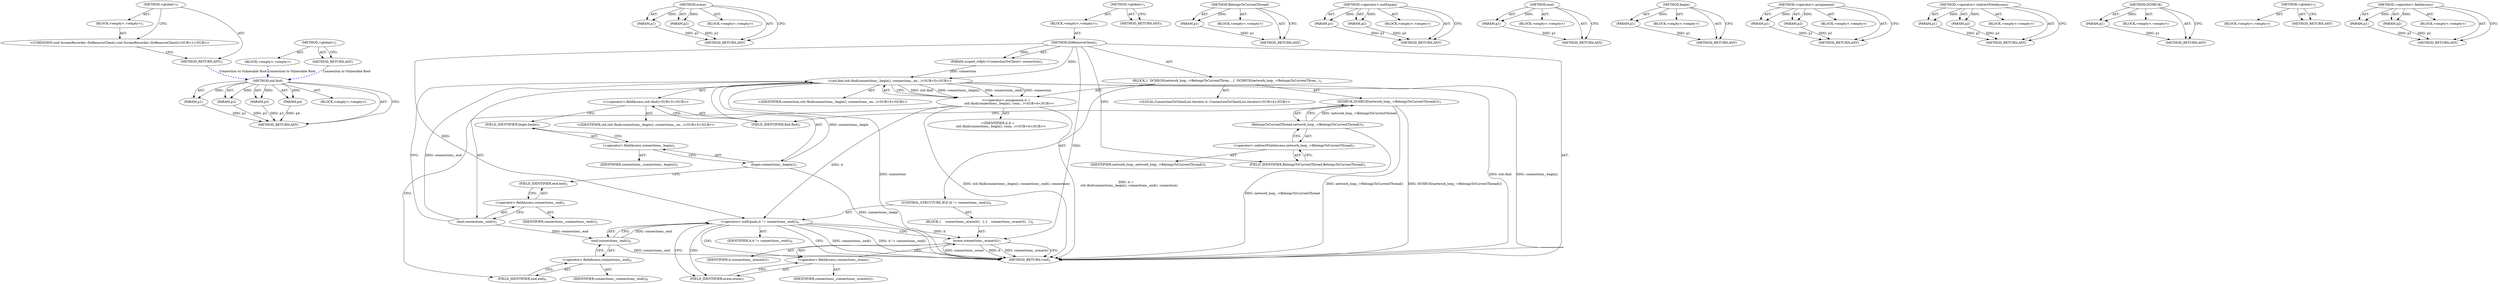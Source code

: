 digraph "&lt;global&gt;" {
vulnerable_82 [label=<(METHOD,std.find)>];
vulnerable_83 [label=<(PARAM,p1)>];
vulnerable_84 [label=<(PARAM,p2)>];
vulnerable_85 [label=<(PARAM,p3)>];
vulnerable_86 [label=<(PARAM,p4)>];
vulnerable_87 [label=<(BLOCK,&lt;empty&gt;,&lt;empty&gt;)>];
vulnerable_88 [label=<(METHOD_RETURN,ANY)>];
vulnerable_107 [label=<(METHOD,erase)>];
vulnerable_108 [label=<(PARAM,p1)>];
vulnerable_109 [label=<(PARAM,p2)>];
vulnerable_110 [label=<(BLOCK,&lt;empty&gt;,&lt;empty&gt;)>];
vulnerable_111 [label=<(METHOD_RETURN,ANY)>];
vulnerable_6 [label=<(METHOD,&lt;global&gt;)<SUB>1</SUB>>];
vulnerable_7 [label=<(BLOCK,&lt;empty&gt;,&lt;empty&gt;)<SUB>1</SUB>>];
vulnerable_8 [label=<(METHOD,DoRemoveClient)<SUB>1</SUB>>];
vulnerable_9 [label=<(PARAM,scoped_refptr&lt;ConnectionToClient&gt; connection)<SUB>2</SUB>>];
vulnerable_10 [label=<(BLOCK,{
  DCHECK(network_loop_-&gt;BelongsToCurrentThrea...,{
  DCHECK(network_loop_-&gt;BelongsToCurrentThrea...)<SUB>2</SUB>>];
vulnerable_11 [label=<(DCHECK,DCHECK(network_loop_-&gt;BelongsToCurrentThread()))<SUB>3</SUB>>];
vulnerable_12 [label=<(BelongsToCurrentThread,network_loop_-&gt;BelongsToCurrentThread())<SUB>3</SUB>>];
vulnerable_13 [label=<(&lt;operator&gt;.indirectFieldAccess,network_loop_-&gt;BelongsToCurrentThread)<SUB>3</SUB>>];
vulnerable_14 [label=<(IDENTIFIER,network_loop_,network_loop_-&gt;BelongsToCurrentThread())<SUB>3</SUB>>];
vulnerable_15 [label=<(FIELD_IDENTIFIER,BelongsToCurrentThread,BelongsToCurrentThread)<SUB>3</SUB>>];
vulnerable_16 [label="<(LOCAL,ConnectionToClientList.iterator it: ConnectionToClientList.iterator)<SUB>4</SUB>>"];
vulnerable_17 [label="<(&lt;operator&gt;.assignment,it =
      std::find(connections_.begin(), conn...)<SUB>4</SUB>>"];
vulnerable_18 [label="<(IDENTIFIER,it,it =
      std::find(connections_.begin(), conn...)<SUB>4</SUB>>"];
vulnerable_19 [label="<(std.find,std::find(connections_.begin(), connections_.en...)<SUB>5</SUB>>"];
vulnerable_20 [label="<(&lt;operator&gt;.fieldAccess,std::find)<SUB>5</SUB>>"];
vulnerable_21 [label="<(IDENTIFIER,std,std::find(connections_.begin(), connections_.en...)<SUB>5</SUB>>"];
vulnerable_22 [label=<(FIELD_IDENTIFIER,find,find)<SUB>5</SUB>>];
vulnerable_23 [label=<(begin,connections_.begin())<SUB>5</SUB>>];
vulnerable_24 [label=<(&lt;operator&gt;.fieldAccess,connections_.begin)<SUB>5</SUB>>];
vulnerable_25 [label=<(IDENTIFIER,connections_,connections_.begin())<SUB>5</SUB>>];
vulnerable_26 [label=<(FIELD_IDENTIFIER,begin,begin)<SUB>5</SUB>>];
vulnerable_27 [label=<(end,connections_.end())<SUB>5</SUB>>];
vulnerable_28 [label=<(&lt;operator&gt;.fieldAccess,connections_.end)<SUB>5</SUB>>];
vulnerable_29 [label=<(IDENTIFIER,connections_,connections_.end())<SUB>5</SUB>>];
vulnerable_30 [label=<(FIELD_IDENTIFIER,end,end)<SUB>5</SUB>>];
vulnerable_31 [label="<(IDENTIFIER,connection,std::find(connections_.begin(), connections_.en...)<SUB>5</SUB>>"];
vulnerable_32 [label=<(CONTROL_STRUCTURE,IF,if (it != connections_.end()))<SUB>6</SUB>>];
vulnerable_33 [label=<(&lt;operator&gt;.notEquals,it != connections_.end())<SUB>6</SUB>>];
vulnerable_34 [label=<(IDENTIFIER,it,it != connections_.end())<SUB>6</SUB>>];
vulnerable_35 [label=<(end,connections_.end())<SUB>6</SUB>>];
vulnerable_36 [label=<(&lt;operator&gt;.fieldAccess,connections_.end)<SUB>6</SUB>>];
vulnerable_37 [label=<(IDENTIFIER,connections_,connections_.end())<SUB>6</SUB>>];
vulnerable_38 [label=<(FIELD_IDENTIFIER,end,end)<SUB>6</SUB>>];
vulnerable_39 [label=<(BLOCK,{
    connections_.erase(it);
  },{
    connections_.erase(it);
  })<SUB>6</SUB>>];
vulnerable_40 [label=<(erase,connections_.erase(it))<SUB>7</SUB>>];
vulnerable_41 [label=<(&lt;operator&gt;.fieldAccess,connections_.erase)<SUB>7</SUB>>];
vulnerable_42 [label=<(IDENTIFIER,connections_,connections_.erase(it))<SUB>7</SUB>>];
vulnerable_43 [label=<(FIELD_IDENTIFIER,erase,erase)<SUB>7</SUB>>];
vulnerable_44 [label=<(IDENTIFIER,it,connections_.erase(it))<SUB>7</SUB>>];
vulnerable_45 [label=<(METHOD_RETURN,void)<SUB>1</SUB>>];
vulnerable_47 [label=<(METHOD_RETURN,ANY)<SUB>1</SUB>>];
vulnerable_68 [label=<(METHOD,BelongsToCurrentThread)>];
vulnerable_69 [label=<(PARAM,p1)>];
vulnerable_70 [label=<(BLOCK,&lt;empty&gt;,&lt;empty&gt;)>];
vulnerable_71 [label=<(METHOD_RETURN,ANY)>];
vulnerable_102 [label=<(METHOD,&lt;operator&gt;.notEquals)>];
vulnerable_103 [label=<(PARAM,p1)>];
vulnerable_104 [label=<(PARAM,p2)>];
vulnerable_105 [label=<(BLOCK,&lt;empty&gt;,&lt;empty&gt;)>];
vulnerable_106 [label=<(METHOD_RETURN,ANY)>];
vulnerable_98 [label=<(METHOD,end)>];
vulnerable_99 [label=<(PARAM,p1)>];
vulnerable_100 [label=<(BLOCK,&lt;empty&gt;,&lt;empty&gt;)>];
vulnerable_101 [label=<(METHOD_RETURN,ANY)>];
vulnerable_94 [label=<(METHOD,begin)>];
vulnerable_95 [label=<(PARAM,p1)>];
vulnerable_96 [label=<(BLOCK,&lt;empty&gt;,&lt;empty&gt;)>];
vulnerable_97 [label=<(METHOD_RETURN,ANY)>];
vulnerable_77 [label=<(METHOD,&lt;operator&gt;.assignment)>];
vulnerable_78 [label=<(PARAM,p1)>];
vulnerable_79 [label=<(PARAM,p2)>];
vulnerable_80 [label=<(BLOCK,&lt;empty&gt;,&lt;empty&gt;)>];
vulnerable_81 [label=<(METHOD_RETURN,ANY)>];
vulnerable_72 [label=<(METHOD,&lt;operator&gt;.indirectFieldAccess)>];
vulnerable_73 [label=<(PARAM,p1)>];
vulnerable_74 [label=<(PARAM,p2)>];
vulnerable_75 [label=<(BLOCK,&lt;empty&gt;,&lt;empty&gt;)>];
vulnerable_76 [label=<(METHOD_RETURN,ANY)>];
vulnerable_64 [label=<(METHOD,DCHECK)>];
vulnerable_65 [label=<(PARAM,p1)>];
vulnerable_66 [label=<(BLOCK,&lt;empty&gt;,&lt;empty&gt;)>];
vulnerable_67 [label=<(METHOD_RETURN,ANY)>];
vulnerable_58 [label=<(METHOD,&lt;global&gt;)<SUB>1</SUB>>];
vulnerable_59 [label=<(BLOCK,&lt;empty&gt;,&lt;empty&gt;)>];
vulnerable_60 [label=<(METHOD_RETURN,ANY)>];
vulnerable_89 [label=<(METHOD,&lt;operator&gt;.fieldAccess)>];
vulnerable_90 [label=<(PARAM,p1)>];
vulnerable_91 [label=<(PARAM,p2)>];
vulnerable_92 [label=<(BLOCK,&lt;empty&gt;,&lt;empty&gt;)>];
vulnerable_93 [label=<(METHOD_RETURN,ANY)>];
fixed_6 [label=<(METHOD,&lt;global&gt;)<SUB>1</SUB>>];
fixed_7 [label=<(BLOCK,&lt;empty&gt;,&lt;empty&gt;)<SUB>1</SUB>>];
fixed_8 [label="<(UNKNOWN,void ScreenRecorder::DoRemoveClient(,void ScreenRecorder::DoRemoveClient()<SUB>1</SUB>>"];
fixed_9 [label=<(METHOD_RETURN,ANY)<SUB>1</SUB>>];
fixed_14 [label=<(METHOD,&lt;global&gt;)<SUB>1</SUB>>];
fixed_15 [label=<(BLOCK,&lt;empty&gt;,&lt;empty&gt;)>];
fixed_16 [label=<(METHOD_RETURN,ANY)>];
vulnerable_82 -> vulnerable_83  [key=0, label="AST: "];
vulnerable_82 -> vulnerable_83  [key=1, label="DDG: "];
vulnerable_82 -> vulnerable_87  [key=0, label="AST: "];
vulnerable_82 -> vulnerable_84  [key=0, label="AST: "];
vulnerable_82 -> vulnerable_84  [key=1, label="DDG: "];
vulnerable_82 -> vulnerable_88  [key=0, label="AST: "];
vulnerable_82 -> vulnerable_88  [key=1, label="CFG: "];
vulnerable_82 -> vulnerable_85  [key=0, label="AST: "];
vulnerable_82 -> vulnerable_85  [key=1, label="DDG: "];
vulnerable_82 -> vulnerable_86  [key=0, label="AST: "];
vulnerable_82 -> vulnerable_86  [key=1, label="DDG: "];
vulnerable_83 -> vulnerable_88  [key=0, label="DDG: p1"];
vulnerable_84 -> vulnerable_88  [key=0, label="DDG: p2"];
vulnerable_85 -> vulnerable_88  [key=0, label="DDG: p3"];
vulnerable_86 -> vulnerable_88  [key=0, label="DDG: p4"];
vulnerable_107 -> vulnerable_108  [key=0, label="AST: "];
vulnerable_107 -> vulnerable_108  [key=1, label="DDG: "];
vulnerable_107 -> vulnerable_110  [key=0, label="AST: "];
vulnerable_107 -> vulnerable_109  [key=0, label="AST: "];
vulnerable_107 -> vulnerable_109  [key=1, label="DDG: "];
vulnerable_107 -> vulnerable_111  [key=0, label="AST: "];
vulnerable_107 -> vulnerable_111  [key=1, label="CFG: "];
vulnerable_108 -> vulnerable_111  [key=0, label="DDG: p1"];
vulnerable_109 -> vulnerable_111  [key=0, label="DDG: p2"];
vulnerable_6 -> vulnerable_7  [key=0, label="AST: "];
vulnerable_6 -> vulnerable_47  [key=0, label="AST: "];
vulnerable_6 -> vulnerable_47  [key=1, label="CFG: "];
vulnerable_7 -> vulnerable_8  [key=0, label="AST: "];
vulnerable_8 -> vulnerable_9  [key=0, label="AST: "];
vulnerable_8 -> vulnerable_9  [key=1, label="DDG: "];
vulnerable_8 -> vulnerable_10  [key=0, label="AST: "];
vulnerable_8 -> vulnerable_45  [key=0, label="AST: "];
vulnerable_8 -> vulnerable_15  [key=0, label="CFG: "];
vulnerable_8 -> vulnerable_19  [key=0, label="DDG: "];
vulnerable_8 -> vulnerable_33  [key=0, label="DDG: "];
vulnerable_8 -> vulnerable_40  [key=0, label="DDG: "];
vulnerable_9 -> vulnerable_19  [key=0, label="DDG: connection"];
vulnerable_10 -> vulnerable_11  [key=0, label="AST: "];
vulnerable_10 -> vulnerable_16  [key=0, label="AST: "];
vulnerable_10 -> vulnerable_17  [key=0, label="AST: "];
vulnerable_10 -> vulnerable_32  [key=0, label="AST: "];
vulnerable_11 -> vulnerable_12  [key=0, label="AST: "];
vulnerable_11 -> vulnerable_22  [key=0, label="CFG: "];
vulnerable_11 -> vulnerable_45  [key=0, label="DDG: network_loop_-&gt;BelongsToCurrentThread()"];
vulnerable_11 -> vulnerable_45  [key=1, label="DDG: DCHECK(network_loop_-&gt;BelongsToCurrentThread())"];
vulnerable_12 -> vulnerable_13  [key=0, label="AST: "];
vulnerable_12 -> vulnerable_11  [key=0, label="CFG: "];
vulnerable_12 -> vulnerable_11  [key=1, label="DDG: network_loop_-&gt;BelongsToCurrentThread"];
vulnerable_12 -> vulnerable_45  [key=0, label="DDG: network_loop_-&gt;BelongsToCurrentThread"];
vulnerable_13 -> vulnerable_14  [key=0, label="AST: "];
vulnerable_13 -> vulnerable_15  [key=0, label="AST: "];
vulnerable_13 -> vulnerable_12  [key=0, label="CFG: "];
vulnerable_15 -> vulnerable_13  [key=0, label="CFG: "];
vulnerable_17 -> vulnerable_18  [key=0, label="AST: "];
vulnerable_17 -> vulnerable_19  [key=0, label="AST: "];
vulnerable_17 -> vulnerable_38  [key=0, label="CFG: "];
vulnerable_17 -> vulnerable_45  [key=0, label="DDG: std::find(connections_.begin(), connections_.end(), connection)"];
vulnerable_17 -> vulnerable_45  [key=1, label="DDG: it =
      std::find(connections_.begin(), connections_.end(), connection)"];
vulnerable_17 -> vulnerable_33  [key=0, label="DDG: it"];
vulnerable_19 -> vulnerable_20  [key=0, label="AST: "];
vulnerable_19 -> vulnerable_23  [key=0, label="AST: "];
vulnerable_19 -> vulnerable_27  [key=0, label="AST: "];
vulnerable_19 -> vulnerable_31  [key=0, label="AST: "];
vulnerable_19 -> vulnerable_17  [key=0, label="CFG: "];
vulnerable_19 -> vulnerable_17  [key=1, label="DDG: std::find"];
vulnerable_19 -> vulnerable_17  [key=2, label="DDG: connections_.begin()"];
vulnerable_19 -> vulnerable_17  [key=3, label="DDG: connections_.end()"];
vulnerable_19 -> vulnerable_17  [key=4, label="DDG: connection"];
vulnerable_19 -> vulnerable_45  [key=0, label="DDG: std::find"];
vulnerable_19 -> vulnerable_45  [key=1, label="DDG: connections_.begin()"];
vulnerable_19 -> vulnerable_45  [key=2, label="DDG: connection"];
vulnerable_20 -> vulnerable_21  [key=0, label="AST: "];
vulnerable_20 -> vulnerable_22  [key=0, label="AST: "];
vulnerable_20 -> vulnerable_26  [key=0, label="CFG: "];
vulnerable_22 -> vulnerable_20  [key=0, label="CFG: "];
vulnerable_23 -> vulnerable_24  [key=0, label="AST: "];
vulnerable_23 -> vulnerable_30  [key=0, label="CFG: "];
vulnerable_23 -> vulnerable_45  [key=0, label="DDG: connections_.begin"];
vulnerable_23 -> vulnerable_19  [key=0, label="DDG: connections_.begin"];
vulnerable_24 -> vulnerable_25  [key=0, label="AST: "];
vulnerable_24 -> vulnerable_26  [key=0, label="AST: "];
vulnerable_24 -> vulnerable_23  [key=0, label="CFG: "];
vulnerable_26 -> vulnerable_24  [key=0, label="CFG: "];
vulnerable_27 -> vulnerable_28  [key=0, label="AST: "];
vulnerable_27 -> vulnerable_19  [key=0, label="CFG: "];
vulnerable_27 -> vulnerable_19  [key=1, label="DDG: connections_.end"];
vulnerable_27 -> vulnerable_35  [key=0, label="DDG: connections_.end"];
vulnerable_28 -> vulnerable_29  [key=0, label="AST: "];
vulnerable_28 -> vulnerable_30  [key=0, label="AST: "];
vulnerable_28 -> vulnerable_27  [key=0, label="CFG: "];
vulnerable_30 -> vulnerable_28  [key=0, label="CFG: "];
vulnerable_32 -> vulnerable_33  [key=0, label="AST: "];
vulnerable_32 -> vulnerable_39  [key=0, label="AST: "];
vulnerable_33 -> vulnerable_34  [key=0, label="AST: "];
vulnerable_33 -> vulnerable_35  [key=0, label="AST: "];
vulnerable_33 -> vulnerable_45  [key=0, label="CFG: "];
vulnerable_33 -> vulnerable_45  [key=1, label="DDG: connections_.end()"];
vulnerable_33 -> vulnerable_45  [key=2, label="DDG: it != connections_.end()"];
vulnerable_33 -> vulnerable_43  [key=0, label="CFG: "];
vulnerable_33 -> vulnerable_43  [key=1, label="CDG: "];
vulnerable_33 -> vulnerable_40  [key=0, label="DDG: it"];
vulnerable_33 -> vulnerable_40  [key=1, label="CDG: "];
vulnerable_33 -> vulnerable_41  [key=0, label="CDG: "];
vulnerable_35 -> vulnerable_36  [key=0, label="AST: "];
vulnerable_35 -> vulnerable_33  [key=0, label="CFG: "];
vulnerable_35 -> vulnerable_33  [key=1, label="DDG: connections_.end"];
vulnerable_35 -> vulnerable_45  [key=0, label="DDG: connections_.end"];
vulnerable_36 -> vulnerable_37  [key=0, label="AST: "];
vulnerable_36 -> vulnerable_38  [key=0, label="AST: "];
vulnerable_36 -> vulnerable_35  [key=0, label="CFG: "];
vulnerable_38 -> vulnerable_36  [key=0, label="CFG: "];
vulnerable_39 -> vulnerable_40  [key=0, label="AST: "];
vulnerable_40 -> vulnerable_41  [key=0, label="AST: "];
vulnerable_40 -> vulnerable_44  [key=0, label="AST: "];
vulnerable_40 -> vulnerable_45  [key=0, label="CFG: "];
vulnerable_40 -> vulnerable_45  [key=1, label="DDG: connections_.erase"];
vulnerable_40 -> vulnerable_45  [key=2, label="DDG: it"];
vulnerable_40 -> vulnerable_45  [key=3, label="DDG: connections_.erase(it)"];
vulnerable_41 -> vulnerable_42  [key=0, label="AST: "];
vulnerable_41 -> vulnerable_43  [key=0, label="AST: "];
vulnerable_41 -> vulnerable_40  [key=0, label="CFG: "];
vulnerable_43 -> vulnerable_41  [key=0, label="CFG: "];
vulnerable_68 -> vulnerable_69  [key=0, label="AST: "];
vulnerable_68 -> vulnerable_69  [key=1, label="DDG: "];
vulnerable_68 -> vulnerable_70  [key=0, label="AST: "];
vulnerable_68 -> vulnerable_71  [key=0, label="AST: "];
vulnerable_68 -> vulnerable_71  [key=1, label="CFG: "];
vulnerable_69 -> vulnerable_71  [key=0, label="DDG: p1"];
vulnerable_102 -> vulnerable_103  [key=0, label="AST: "];
vulnerable_102 -> vulnerable_103  [key=1, label="DDG: "];
vulnerable_102 -> vulnerable_105  [key=0, label="AST: "];
vulnerable_102 -> vulnerable_104  [key=0, label="AST: "];
vulnerable_102 -> vulnerable_104  [key=1, label="DDG: "];
vulnerable_102 -> vulnerable_106  [key=0, label="AST: "];
vulnerable_102 -> vulnerable_106  [key=1, label="CFG: "];
vulnerable_103 -> vulnerable_106  [key=0, label="DDG: p1"];
vulnerable_104 -> vulnerable_106  [key=0, label="DDG: p2"];
vulnerable_98 -> vulnerable_99  [key=0, label="AST: "];
vulnerable_98 -> vulnerable_99  [key=1, label="DDG: "];
vulnerable_98 -> vulnerable_100  [key=0, label="AST: "];
vulnerable_98 -> vulnerable_101  [key=0, label="AST: "];
vulnerable_98 -> vulnerable_101  [key=1, label="CFG: "];
vulnerable_99 -> vulnerable_101  [key=0, label="DDG: p1"];
vulnerable_94 -> vulnerable_95  [key=0, label="AST: "];
vulnerable_94 -> vulnerable_95  [key=1, label="DDG: "];
vulnerable_94 -> vulnerable_96  [key=0, label="AST: "];
vulnerable_94 -> vulnerable_97  [key=0, label="AST: "];
vulnerable_94 -> vulnerable_97  [key=1, label="CFG: "];
vulnerable_95 -> vulnerable_97  [key=0, label="DDG: p1"];
vulnerable_77 -> vulnerable_78  [key=0, label="AST: "];
vulnerable_77 -> vulnerable_78  [key=1, label="DDG: "];
vulnerable_77 -> vulnerable_80  [key=0, label="AST: "];
vulnerable_77 -> vulnerable_79  [key=0, label="AST: "];
vulnerable_77 -> vulnerable_79  [key=1, label="DDG: "];
vulnerable_77 -> vulnerable_81  [key=0, label="AST: "];
vulnerable_77 -> vulnerable_81  [key=1, label="CFG: "];
vulnerable_78 -> vulnerable_81  [key=0, label="DDG: p1"];
vulnerable_79 -> vulnerable_81  [key=0, label="DDG: p2"];
vulnerable_72 -> vulnerable_73  [key=0, label="AST: "];
vulnerable_72 -> vulnerable_73  [key=1, label="DDG: "];
vulnerable_72 -> vulnerable_75  [key=0, label="AST: "];
vulnerable_72 -> vulnerable_74  [key=0, label="AST: "];
vulnerable_72 -> vulnerable_74  [key=1, label="DDG: "];
vulnerable_72 -> vulnerable_76  [key=0, label="AST: "];
vulnerable_72 -> vulnerable_76  [key=1, label="CFG: "];
vulnerable_73 -> vulnerable_76  [key=0, label="DDG: p1"];
vulnerable_74 -> vulnerable_76  [key=0, label="DDG: p2"];
vulnerable_64 -> vulnerable_65  [key=0, label="AST: "];
vulnerable_64 -> vulnerable_65  [key=1, label="DDG: "];
vulnerable_64 -> vulnerable_66  [key=0, label="AST: "];
vulnerable_64 -> vulnerable_67  [key=0, label="AST: "];
vulnerable_64 -> vulnerable_67  [key=1, label="CFG: "];
vulnerable_65 -> vulnerable_67  [key=0, label="DDG: p1"];
vulnerable_58 -> vulnerable_59  [key=0, label="AST: "];
vulnerable_58 -> vulnerable_60  [key=0, label="AST: "];
vulnerable_58 -> vulnerable_60  [key=1, label="CFG: "];
vulnerable_89 -> vulnerable_90  [key=0, label="AST: "];
vulnerable_89 -> vulnerable_90  [key=1, label="DDG: "];
vulnerable_89 -> vulnerable_92  [key=0, label="AST: "];
vulnerable_89 -> vulnerable_91  [key=0, label="AST: "];
vulnerable_89 -> vulnerable_91  [key=1, label="DDG: "];
vulnerable_89 -> vulnerable_93  [key=0, label="AST: "];
vulnerable_89 -> vulnerable_93  [key=1, label="CFG: "];
vulnerable_90 -> vulnerable_93  [key=0, label="DDG: p1"];
vulnerable_91 -> vulnerable_93  [key=0, label="DDG: p2"];
fixed_6 -> fixed_7  [key=0, label="AST: "];
fixed_6 -> fixed_9  [key=0, label="AST: "];
fixed_6 -> fixed_8  [key=0, label="CFG: "];
fixed_7 -> fixed_8  [key=0, label="AST: "];
fixed_8 -> fixed_9  [key=0, label="CFG: "];
fixed_9 -> vulnerable_82  [color=blue, key=0, label="Connection to Vulnerable Root", penwidth="2.0", style=dashed];
fixed_14 -> fixed_15  [key=0, label="AST: "];
fixed_14 -> fixed_16  [key=0, label="AST: "];
fixed_14 -> fixed_16  [key=1, label="CFG: "];
fixed_15 -> vulnerable_82  [color=blue, key=0, label="Connection to Vulnerable Root", penwidth="2.0", style=dashed];
fixed_16 -> vulnerable_82  [color=blue, key=0, label="Connection to Vulnerable Root", penwidth="2.0", style=dashed];
}
